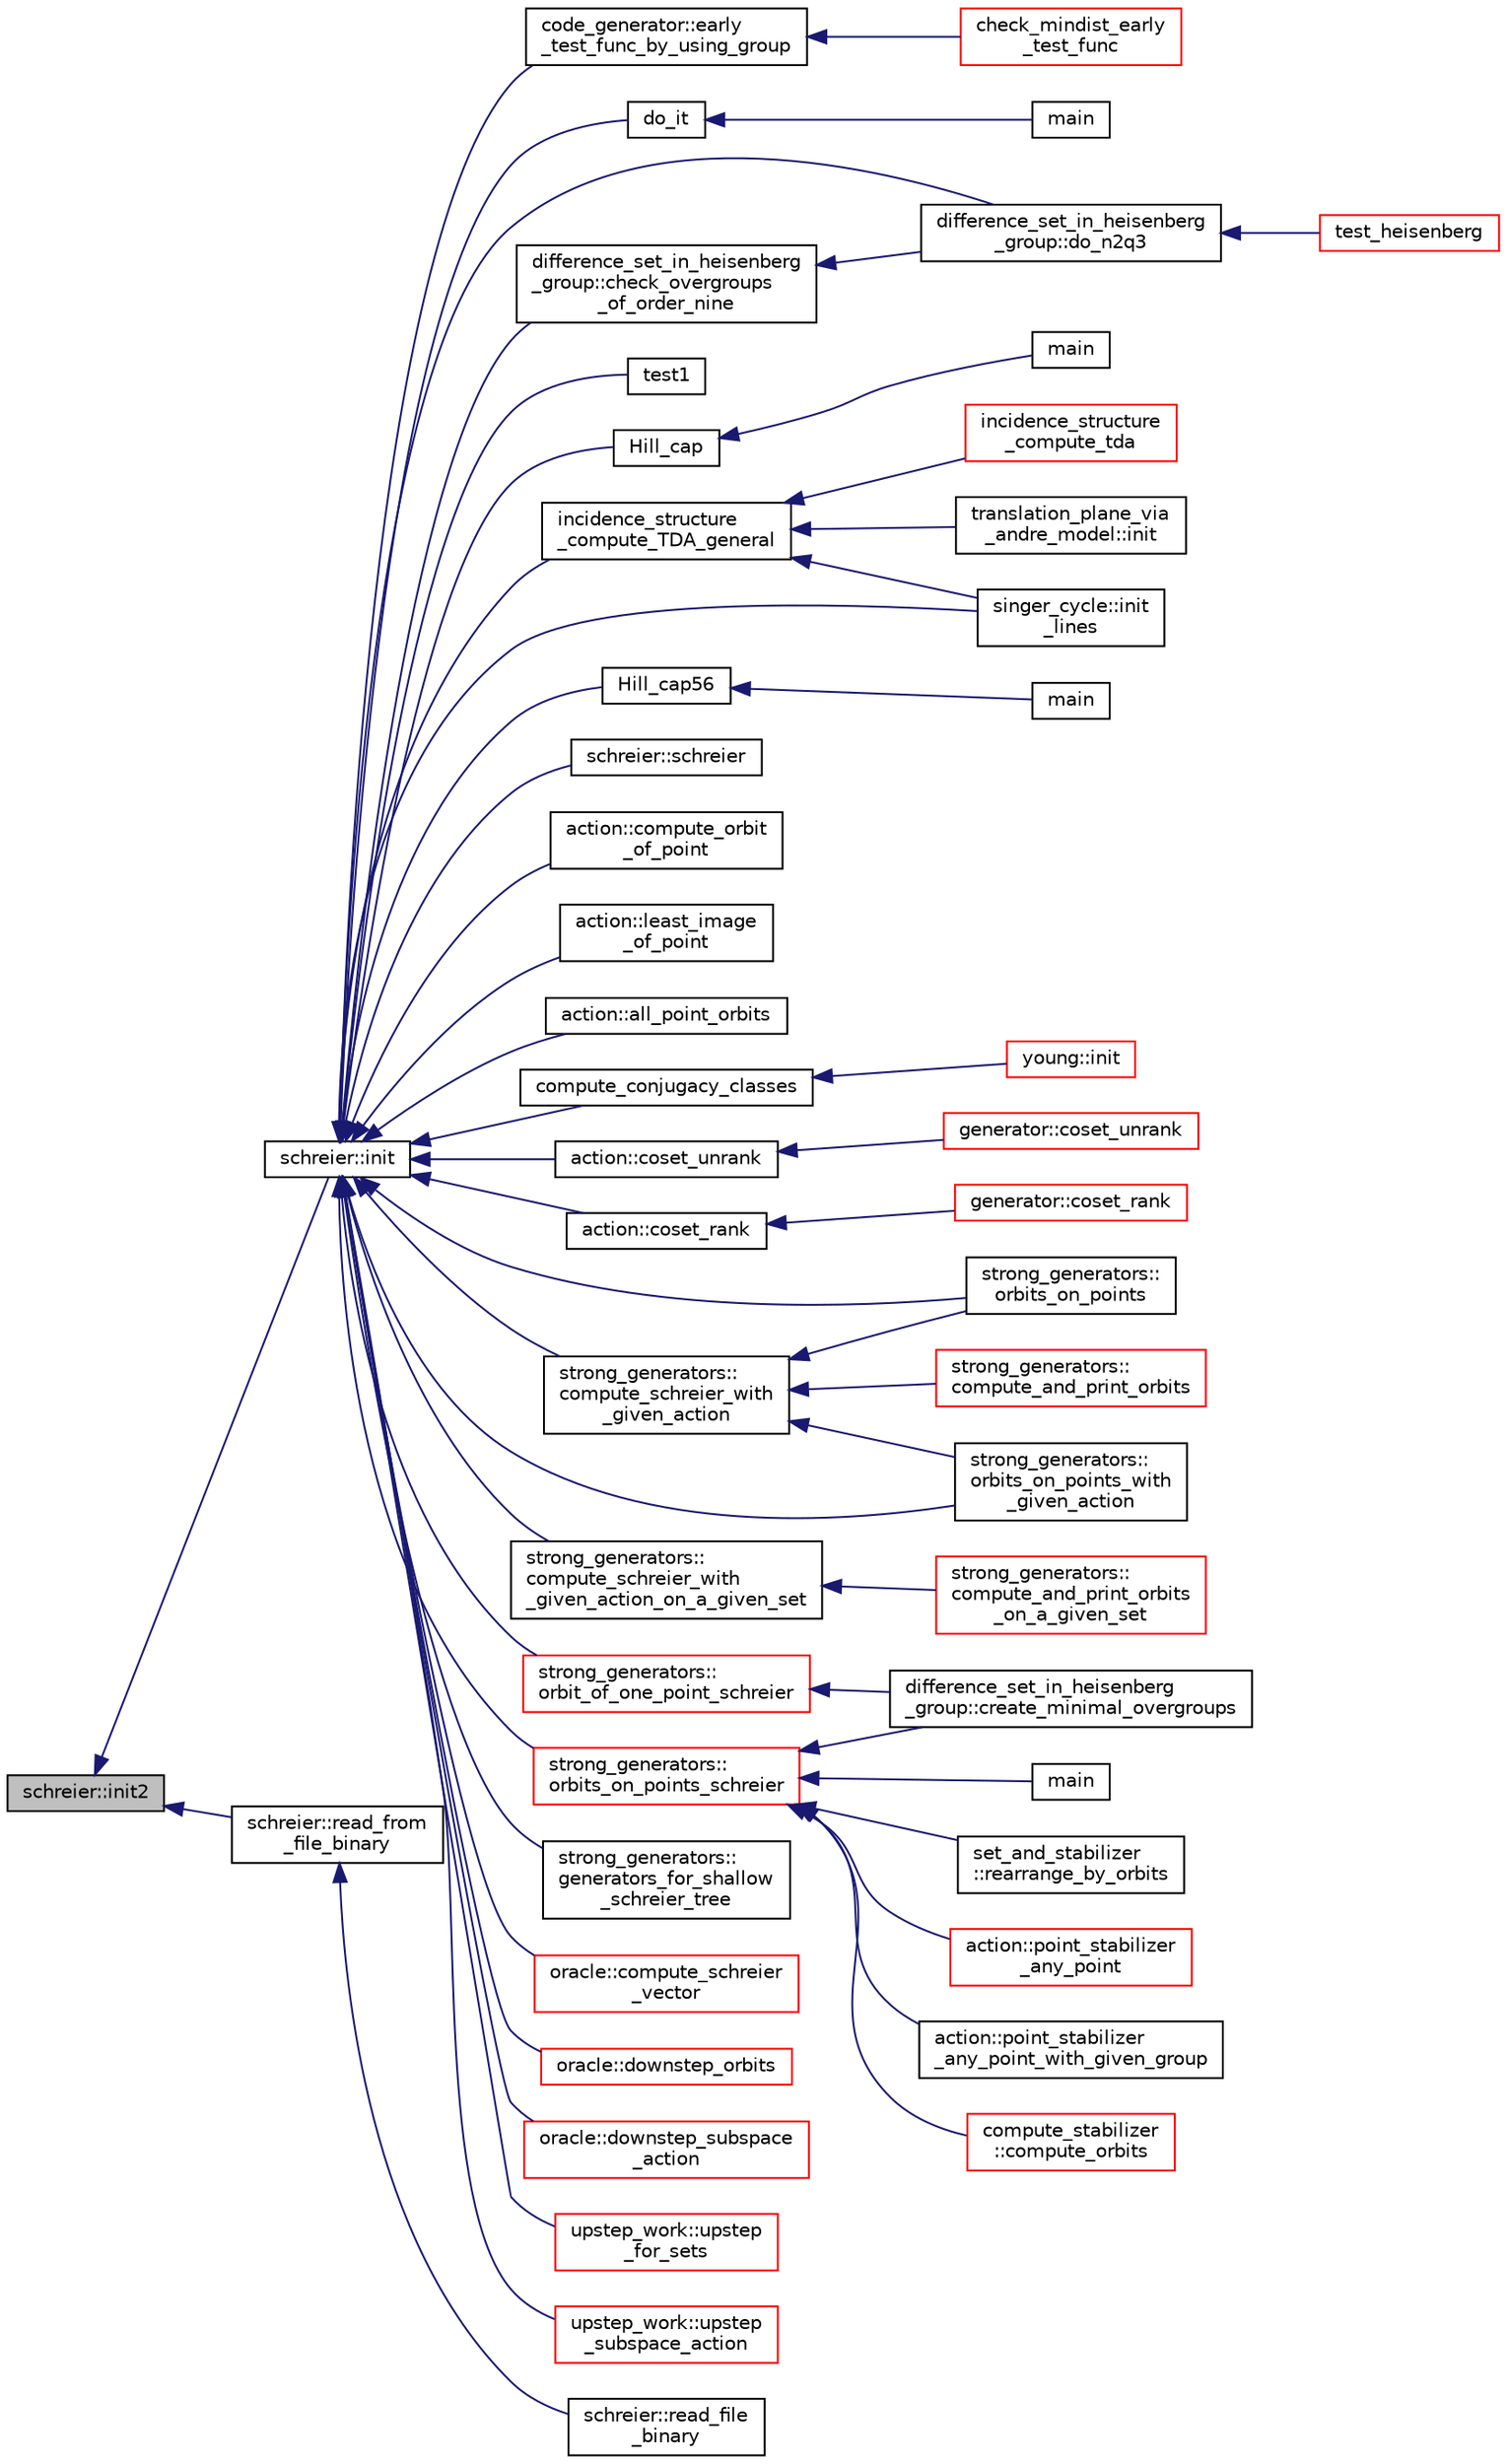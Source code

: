 digraph "schreier::init2"
{
  edge [fontname="Helvetica",fontsize="10",labelfontname="Helvetica",labelfontsize="10"];
  node [fontname="Helvetica",fontsize="10",shape=record];
  rankdir="LR";
  Node2103 [label="schreier::init2",height=0.2,width=0.4,color="black", fillcolor="grey75", style="filled", fontcolor="black"];
  Node2103 -> Node2104 [dir="back",color="midnightblue",fontsize="10",style="solid",fontname="Helvetica"];
  Node2104 [label="schreier::init",height=0.2,width=0.4,color="black", fillcolor="white", style="filled",URL="$d3/dd6/classschreier.html#a7443bebde2aa08acae16c0ff29c9abcf"];
  Node2104 -> Node2105 [dir="back",color="midnightblue",fontsize="10",style="solid",fontname="Helvetica"];
  Node2105 [label="code_generator::early\l_test_func_by_using_group",height=0.2,width=0.4,color="black", fillcolor="white", style="filled",URL="$db/d37/classcode__generator.html#a96a6170f5b9a905203ae4d8717750854"];
  Node2105 -> Node2106 [dir="back",color="midnightblue",fontsize="10",style="solid",fontname="Helvetica"];
  Node2106 [label="check_mindist_early\l_test_func",height=0.2,width=0.4,color="red", fillcolor="white", style="filled",URL="$d2/d11/codes_8h.html#a17bf777333c5e6dcb107d8de7ceffe5d"];
  Node2104 -> Node2109 [dir="back",color="midnightblue",fontsize="10",style="solid",fontname="Helvetica"];
  Node2109 [label="do_it",height=0.2,width=0.4,color="black", fillcolor="white", style="filled",URL="$da/da3/burnside_8_c.html#a6a1ed4d46bdb13e56112f47f0565c25b"];
  Node2109 -> Node2110 [dir="back",color="midnightblue",fontsize="10",style="solid",fontname="Helvetica"];
  Node2110 [label="main",height=0.2,width=0.4,color="black", fillcolor="white", style="filled",URL="$da/da3/burnside_8_c.html#a3c04138a5bfe5d72780bb7e82a18e627"];
  Node2104 -> Node2111 [dir="back",color="midnightblue",fontsize="10",style="solid",fontname="Helvetica"];
  Node2111 [label="difference_set_in_heisenberg\l_group::do_n2q3",height=0.2,width=0.4,color="black", fillcolor="white", style="filled",URL="$de/d8a/classdifference__set__in__heisenberg__group.html#aca82ff116dd5d17cfbb311e809b6d023"];
  Node2111 -> Node2112 [dir="back",color="midnightblue",fontsize="10",style="solid",fontname="Helvetica"];
  Node2112 [label="test_heisenberg",height=0.2,width=0.4,color="red", fillcolor="white", style="filled",URL="$d7/db9/tao_8_c.html#a87d0c5c3b1f228ddbc4f326d3b662c24"];
  Node2104 -> Node2114 [dir="back",color="midnightblue",fontsize="10",style="solid",fontname="Helvetica"];
  Node2114 [label="difference_set_in_heisenberg\l_group::check_overgroups\l_of_order_nine",height=0.2,width=0.4,color="black", fillcolor="white", style="filled",URL="$de/d8a/classdifference__set__in__heisenberg__group.html#af7075193cf272d5b63356e21ec1ab8a8"];
  Node2114 -> Node2111 [dir="back",color="midnightblue",fontsize="10",style="solid",fontname="Helvetica"];
  Node2104 -> Node2115 [dir="back",color="midnightblue",fontsize="10",style="solid",fontname="Helvetica"];
  Node2115 [label="test1",height=0.2,width=0.4,color="black", fillcolor="white", style="filled",URL="$d9/db0/factor__space_8_c.html#ae2a201e46836d85cb2c5579a837b641a"];
  Node2104 -> Node2116 [dir="back",color="midnightblue",fontsize="10",style="solid",fontname="Helvetica"];
  Node2116 [label="Hill_cap",height=0.2,width=0.4,color="black", fillcolor="white", style="filled",URL="$da/d28/hill_8_c.html#a7c2543fe497e681d4b492b16ea7f933e"];
  Node2116 -> Node2117 [dir="back",color="midnightblue",fontsize="10",style="solid",fontname="Helvetica"];
  Node2117 [label="main",height=0.2,width=0.4,color="black", fillcolor="white", style="filled",URL="$da/d28/hill_8_c.html#a217dbf8b442f20279ea00b898af96f52"];
  Node2104 -> Node2118 [dir="back",color="midnightblue",fontsize="10",style="solid",fontname="Helvetica"];
  Node2118 [label="incidence_structure\l_compute_TDA_general",height=0.2,width=0.4,color="black", fillcolor="white", style="filled",URL="$df/d74/tl__geometry_8h.html#a21ab759f6e646f3fe703c17f39361448"];
  Node2118 -> Node2119 [dir="back",color="midnightblue",fontsize="10",style="solid",fontname="Helvetica"];
  Node2119 [label="incidence_structure\l_compute_tda",height=0.2,width=0.4,color="red", fillcolor="white", style="filled",URL="$df/d74/tl__geometry_8h.html#ab3a7584f120bbaf752a5bd831d3ebf72"];
  Node2118 -> Node2121 [dir="back",color="midnightblue",fontsize="10",style="solid",fontname="Helvetica"];
  Node2121 [label="singer_cycle::init\l_lines",height=0.2,width=0.4,color="black", fillcolor="white", style="filled",URL="$d8/d13/classsinger__cycle.html#a817cbf613596d5db2cf5e926db8fa328"];
  Node2118 -> Node2122 [dir="back",color="midnightblue",fontsize="10",style="solid",fontname="Helvetica"];
  Node2122 [label="translation_plane_via\l_andre_model::init",height=0.2,width=0.4,color="black", fillcolor="white", style="filled",URL="$d1/dcc/classtranslation__plane__via__andre__model.html#adb424599de168ade331979a9218ee07b"];
  Node2104 -> Node2123 [dir="back",color="midnightblue",fontsize="10",style="solid",fontname="Helvetica"];
  Node2123 [label="Hill_cap56",height=0.2,width=0.4,color="black", fillcolor="white", style="filled",URL="$df/d74/tl__geometry_8h.html#ad7fc0ff2bf8455ab25e170c6930047a6"];
  Node2123 -> Node2124 [dir="back",color="midnightblue",fontsize="10",style="solid",fontname="Helvetica"];
  Node2124 [label="main",height=0.2,width=0.4,color="black", fillcolor="white", style="filled",URL="$d4/d6e/make__something_8_c.html#a217dbf8b442f20279ea00b898af96f52"];
  Node2104 -> Node2125 [dir="back",color="midnightblue",fontsize="10",style="solid",fontname="Helvetica"];
  Node2125 [label="schreier::schreier",height=0.2,width=0.4,color="black", fillcolor="white", style="filled",URL="$d3/dd6/classschreier.html#a3731bbef958ef47b0f67f6a5c97c0daf"];
  Node2104 -> Node2126 [dir="back",color="midnightblue",fontsize="10",style="solid",fontname="Helvetica"];
  Node2126 [label="action::compute_orbit\l_of_point",height=0.2,width=0.4,color="black", fillcolor="white", style="filled",URL="$d2/d86/classaction.html#af5d0e7c66ea088888ee852138f3ae012"];
  Node2104 -> Node2127 [dir="back",color="midnightblue",fontsize="10",style="solid",fontname="Helvetica"];
  Node2127 [label="action::least_image\l_of_point",height=0.2,width=0.4,color="black", fillcolor="white", style="filled",URL="$d2/d86/classaction.html#a5f37807b5b9d6f153814984fffd38bf3"];
  Node2104 -> Node2128 [dir="back",color="midnightblue",fontsize="10",style="solid",fontname="Helvetica"];
  Node2128 [label="action::all_point_orbits",height=0.2,width=0.4,color="black", fillcolor="white", style="filled",URL="$d2/d86/classaction.html#a69c5d635fef1124cf0a1b4cd5e879262"];
  Node2104 -> Node2129 [dir="back",color="midnightblue",fontsize="10",style="solid",fontname="Helvetica"];
  Node2129 [label="compute_conjugacy_classes",height=0.2,width=0.4,color="black", fillcolor="white", style="filled",URL="$dc/dd4/group__actions_8h.html#a3a3f311d8e19e481707b3e54dbb35066"];
  Node2129 -> Node2130 [dir="back",color="midnightblue",fontsize="10",style="solid",fontname="Helvetica"];
  Node2130 [label="young::init",height=0.2,width=0.4,color="red", fillcolor="white", style="filled",URL="$dd/d68/classyoung.html#abbcd21425b16be0635f5ede77c0cdc28"];
  Node2104 -> Node2134 [dir="back",color="midnightblue",fontsize="10",style="solid",fontname="Helvetica"];
  Node2134 [label="action::coset_unrank",height=0.2,width=0.4,color="black", fillcolor="white", style="filled",URL="$d2/d86/classaction.html#aeabf488f671d4e77a8a892eb58d82b34"];
  Node2134 -> Node2135 [dir="back",color="midnightblue",fontsize="10",style="solid",fontname="Helvetica"];
  Node2135 [label="generator::coset_unrank",height=0.2,width=0.4,color="red", fillcolor="white", style="filled",URL="$d7/d73/classgenerator.html#a489f02ee804f130f666029a46020aaf6"];
  Node2104 -> Node2165 [dir="back",color="midnightblue",fontsize="10",style="solid",fontname="Helvetica"];
  Node2165 [label="action::coset_rank",height=0.2,width=0.4,color="black", fillcolor="white", style="filled",URL="$d2/d86/classaction.html#a5757c5b9562366be88526cc943c015e0"];
  Node2165 -> Node2166 [dir="back",color="midnightblue",fontsize="10",style="solid",fontname="Helvetica"];
  Node2166 [label="generator::coset_rank",height=0.2,width=0.4,color="red", fillcolor="white", style="filled",URL="$d7/d73/classgenerator.html#aee00240c0ae71885dd9d23b5423c56d9"];
  Node2104 -> Node2169 [dir="back",color="midnightblue",fontsize="10",style="solid",fontname="Helvetica"];
  Node2169 [label="strong_generators::\lcompute_schreier_with\l_given_action",height=0.2,width=0.4,color="black", fillcolor="white", style="filled",URL="$dc/d09/classstrong__generators.html#a4124e0060db9e45c8f698c9fab00d946"];
  Node2169 -> Node2170 [dir="back",color="midnightblue",fontsize="10",style="solid",fontname="Helvetica"];
  Node2170 [label="strong_generators::\lorbits_on_points",height=0.2,width=0.4,color="black", fillcolor="white", style="filled",URL="$dc/d09/classstrong__generators.html#a0db41e5d931067f14ae1066e89988fba"];
  Node2169 -> Node2171 [dir="back",color="midnightblue",fontsize="10",style="solid",fontname="Helvetica"];
  Node2171 [label="strong_generators::\lorbits_on_points_with\l_given_action",height=0.2,width=0.4,color="black", fillcolor="white", style="filled",URL="$dc/d09/classstrong__generators.html#ab903661b1847f798b7833035f2d2950c"];
  Node2169 -> Node2172 [dir="back",color="midnightblue",fontsize="10",style="solid",fontname="Helvetica"];
  Node2172 [label="strong_generators::\lcompute_and_print_orbits",height=0.2,width=0.4,color="red", fillcolor="white", style="filled",URL="$dc/d09/classstrong__generators.html#aff9b042c0430f65b53ebbf51b32db09b"];
  Node2104 -> Node2173 [dir="back",color="midnightblue",fontsize="10",style="solid",fontname="Helvetica"];
  Node2173 [label="strong_generators::\lcompute_schreier_with\l_given_action_on_a_given_set",height=0.2,width=0.4,color="black", fillcolor="white", style="filled",URL="$dc/d09/classstrong__generators.html#aa051afe7d56819e4ebfb45c3f8506a72"];
  Node2173 -> Node2174 [dir="back",color="midnightblue",fontsize="10",style="solid",fontname="Helvetica"];
  Node2174 [label="strong_generators::\lcompute_and_print_orbits\l_on_a_given_set",height=0.2,width=0.4,color="red", fillcolor="white", style="filled",URL="$dc/d09/classstrong__generators.html#a0fe43a7a27a1413b3bd675a9bda202b1"];
  Node2104 -> Node2170 [dir="back",color="midnightblue",fontsize="10",style="solid",fontname="Helvetica"];
  Node2104 -> Node2171 [dir="back",color="midnightblue",fontsize="10",style="solid",fontname="Helvetica"];
  Node2104 -> Node2175 [dir="back",color="midnightblue",fontsize="10",style="solid",fontname="Helvetica"];
  Node2175 [label="strong_generators::\lorbits_on_points_schreier",height=0.2,width=0.4,color="red", fillcolor="white", style="filled",URL="$dc/d09/classstrong__generators.html#adf3f35989ff7ac9fdbcf0a4e241eef9f"];
  Node2175 -> Node2176 [dir="back",color="midnightblue",fontsize="10",style="solid",fontname="Helvetica"];
  Node2176 [label="difference_set_in_heisenberg\l_group::create_minimal_overgroups",height=0.2,width=0.4,color="black", fillcolor="white", style="filled",URL="$de/d8a/classdifference__set__in__heisenberg__group.html#a9bde5ad5da3ebaebf98fbfd3e8110b79"];
  Node2175 -> Node2177 [dir="back",color="midnightblue",fontsize="10",style="solid",fontname="Helvetica"];
  Node2177 [label="main",height=0.2,width=0.4,color="black", fillcolor="white", style="filled",URL="$d5/d13/simeon_8_c.html#ae66f6b31b5ad750f1fe042a706a4e3d4"];
  Node2175 -> Node2178 [dir="back",color="midnightblue",fontsize="10",style="solid",fontname="Helvetica"];
  Node2178 [label="set_and_stabilizer\l::rearrange_by_orbits",height=0.2,width=0.4,color="black", fillcolor="white", style="filled",URL="$de/df6/classset__and__stabilizer.html#acfc35aa1163712215848fab02017b28d"];
  Node2175 -> Node2179 [dir="back",color="midnightblue",fontsize="10",style="solid",fontname="Helvetica"];
  Node2179 [label="action::point_stabilizer\l_any_point",height=0.2,width=0.4,color="red", fillcolor="white", style="filled",URL="$d2/d86/classaction.html#a32ab18e3be9f4412d340ee94de405c13"];
  Node2175 -> Node2181 [dir="back",color="midnightblue",fontsize="10",style="solid",fontname="Helvetica"];
  Node2181 [label="action::point_stabilizer\l_any_point_with_given_group",height=0.2,width=0.4,color="black", fillcolor="white", style="filled",URL="$d2/d86/classaction.html#a4892e0399ba1be9d5f0aae001f18d663"];
  Node2175 -> Node2182 [dir="back",color="midnightblue",fontsize="10",style="solid",fontname="Helvetica"];
  Node2182 [label="compute_stabilizer\l::compute_orbits",height=0.2,width=0.4,color="red", fillcolor="white", style="filled",URL="$d8/d30/classcompute__stabilizer.html#ad79e5030c333022ae2a12562459a8948"];
  Node2104 -> Node2209 [dir="back",color="midnightblue",fontsize="10",style="solid",fontname="Helvetica"];
  Node2209 [label="strong_generators::\lorbit_of_one_point_schreier",height=0.2,width=0.4,color="red", fillcolor="white", style="filled",URL="$dc/d09/classstrong__generators.html#aff6b604139d48c44f724f1056da5e66e"];
  Node2209 -> Node2176 [dir="back",color="midnightblue",fontsize="10",style="solid",fontname="Helvetica"];
  Node2104 -> Node2217 [dir="back",color="midnightblue",fontsize="10",style="solid",fontname="Helvetica"];
  Node2217 [label="strong_generators::\lgenerators_for_shallow\l_schreier_tree",height=0.2,width=0.4,color="black", fillcolor="white", style="filled",URL="$dc/d09/classstrong__generators.html#a5d093b23261ef710325614ad5c497dbc"];
  Node2104 -> Node2218 [dir="back",color="midnightblue",fontsize="10",style="solid",fontname="Helvetica"];
  Node2218 [label="oracle::compute_schreier\l_vector",height=0.2,width=0.4,color="red", fillcolor="white", style="filled",URL="$d7/da7/classoracle.html#a1ba7d398b51ed70f89b5ea54adb7b089"];
  Node2104 -> Node2271 [dir="back",color="midnightblue",fontsize="10",style="solid",fontname="Helvetica"];
  Node2271 [label="oracle::downstep_orbits",height=0.2,width=0.4,color="red", fillcolor="white", style="filled",URL="$d7/da7/classoracle.html#a65ea623f3a7b2e3dba4e29638207bc53"];
  Node2104 -> Node2277 [dir="back",color="midnightblue",fontsize="10",style="solid",fontname="Helvetica"];
  Node2277 [label="oracle::downstep_subspace\l_action",height=0.2,width=0.4,color="red", fillcolor="white", style="filled",URL="$d7/da7/classoracle.html#a26f568b84b1ca2c24f619278ac88c407"];
  Node2104 -> Node2278 [dir="back",color="midnightblue",fontsize="10",style="solid",fontname="Helvetica"];
  Node2278 [label="upstep_work::upstep\l_for_sets",height=0.2,width=0.4,color="red", fillcolor="white", style="filled",URL="$d2/dd6/classupstep__work.html#acbfe3d5e23c38c3dc8f5908e0bc5bf1b"];
  Node2104 -> Node2284 [dir="back",color="midnightblue",fontsize="10",style="solid",fontname="Helvetica"];
  Node2284 [label="upstep_work::upstep\l_subspace_action",height=0.2,width=0.4,color="red", fillcolor="white", style="filled",URL="$d2/dd6/classupstep__work.html#afd45c862c93f460a2e523f074d024529"];
  Node2104 -> Node2121 [dir="back",color="midnightblue",fontsize="10",style="solid",fontname="Helvetica"];
  Node2103 -> Node2285 [dir="back",color="midnightblue",fontsize="10",style="solid",fontname="Helvetica"];
  Node2285 [label="schreier::read_from\l_file_binary",height=0.2,width=0.4,color="black", fillcolor="white", style="filled",URL="$d3/dd6/classschreier.html#a603a093c7147f1ae21d5755bc7848267"];
  Node2285 -> Node2286 [dir="back",color="midnightblue",fontsize="10",style="solid",fontname="Helvetica"];
  Node2286 [label="schreier::read_file\l_binary",height=0.2,width=0.4,color="black", fillcolor="white", style="filled",URL="$d3/dd6/classschreier.html#abd32d044d2691866632d246bd5b9c3d4"];
}

